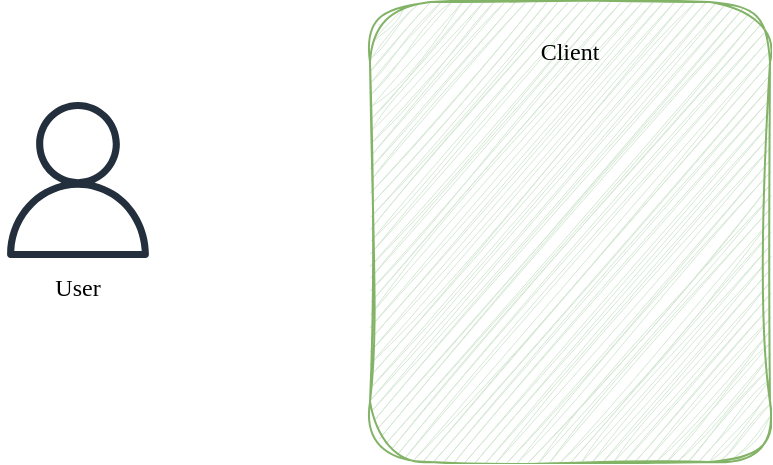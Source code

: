 <mxfile version="25.0.1" pages="2">
  <diagram id="6eKngDYxTHk4UC6httK7" name="Architecture">
    <mxGraphModel dx="1434" dy="836" grid="1" gridSize="10" guides="1" tooltips="1" connect="1" arrows="1" fold="1" page="1" pageScale="1" pageWidth="850" pageHeight="1100" math="0" shadow="0">
      <root>
        <mxCell id="0" />
        <mxCell id="1" parent="0" />
        <mxCell id="C5HV8vEDOGsRNFtpssJe-4" value="" style="group" parent="1" vertex="1" connectable="0">
          <mxGeometry x="40" y="160" width="78" height="108" as="geometry" />
        </mxCell>
        <mxCell id="C5HV8vEDOGsRNFtpssJe-1" value="" style="outlineConnect=0;fontColor=#232F3E;gradientColor=none;fillColor=#232F3D;strokeColor=none;dashed=0;verticalLabelPosition=bottom;verticalAlign=top;align=center;html=1;fontSize=12;fontStyle=0;aspect=fixed;pointerEvents=1;shape=mxgraph.aws4.user;" parent="C5HV8vEDOGsRNFtpssJe-4" vertex="1">
          <mxGeometry width="78" height="78" as="geometry" />
        </mxCell>
        <mxCell id="C5HV8vEDOGsRNFtpssJe-3" value="&lt;font face=&quot;Comic Sans MS&quot;&gt;User&lt;/font&gt;" style="text;html=1;align=center;verticalAlign=middle;whiteSpace=wrap;rounded=0;" parent="C5HV8vEDOGsRNFtpssJe-4" vertex="1">
          <mxGeometry x="9" y="78" width="60" height="30" as="geometry" />
        </mxCell>
        <mxCell id="C5HV8vEDOGsRNFtpssJe-5" value="" style="rounded=1;whiteSpace=wrap;html=1;fillColor=#d5e8d4;strokeColor=#82b366;sketch=1;curveFitting=1;jiggle=2;" parent="1" vertex="1">
          <mxGeometry x="225" y="110" width="200" height="230" as="geometry" />
        </mxCell>
        <mxCell id="C5HV8vEDOGsRNFtpssJe-10" value="Client" style="text;html=1;align=center;verticalAlign=middle;whiteSpace=wrap;rounded=0;fontFamily=Comic Sans MS;" parent="1" vertex="1">
          <mxGeometry x="295" y="120" width="60" height="30" as="geometry" />
        </mxCell>
      </root>
    </mxGraphModel>
  </diagram>
  <diagram name="Database" id="9f46799a-70d6-7492-0946-bef42562c5a5">
    <mxGraphModel dx="1195" dy="697" grid="1" gridSize="10" guides="1" tooltips="1" connect="1" arrows="1" fold="1" page="1" pageScale="1" pageWidth="1100" pageHeight="850" background="none" math="0" shadow="0">
      <root>
        <mxCell id="0" />
        <mxCell id="1" parent="0" />
        <mxCell id="YcMvxml21qRvT1racbIa-2" value="User" style="swimlane;fontStyle=0;childLayout=stackLayout;horizontal=1;startSize=30;horizontalStack=0;resizeParent=1;resizeParentMax=0;resizeLast=0;collapsible=1;marginBottom=0;whiteSpace=wrap;html=1;rounded=0;glass=0;shadow=0;swimlaneLine=1;fontFamily=Helvetica;" vertex="1" parent="1">
          <mxGeometry x="40" y="320" width="200" height="150" as="geometry" />
        </mxCell>
        <mxCell id="YcMvxml21qRvT1racbIa-12" value="Id(PK)&lt;span style=&quot;white-space: pre;&quot;&gt;&#x9;&lt;/span&gt;&lt;span style=&quot;white-space: pre;&quot;&gt;&#x9;&lt;/span&gt;&lt;span style=&quot;white-space: pre;&quot;&gt;&#x9;&lt;/span&gt;INT" style="text;strokeColor=none;fillColor=none;align=left;verticalAlign=middle;spacingLeft=4;spacingRight=4;overflow=hidden;points=[[0,0.5],[1,0.5]];portConstraint=eastwest;rotatable=0;whiteSpace=wrap;html=1;" vertex="1" parent="YcMvxml21qRvT1racbIa-2">
          <mxGeometry y="30" width="200" height="30" as="geometry" />
        </mxCell>
        <mxCell id="YcMvxml21qRvT1racbIa-4" value="Email&lt;span style=&quot;white-space: pre;&quot;&gt;&#x9;&lt;/span&gt;&lt;span style=&quot;white-space: pre;&quot;&gt;&#x9;&lt;span style=&quot;white-space: pre;&quot;&gt;&#x9;&lt;/span&gt;&lt;/span&gt;VARCHAR(50)" style="text;strokeColor=none;fillColor=none;align=left;verticalAlign=middle;spacingLeft=4;spacingRight=4;overflow=hidden;points=[[0,0.5],[1,0.5]];portConstraint=eastwest;rotatable=0;whiteSpace=wrap;html=1;" vertex="1" parent="YcMvxml21qRvT1racbIa-2">
          <mxGeometry y="60" width="200" height="30" as="geometry" />
        </mxCell>
        <mxCell id="YcMvxml21qRvT1racbIa-5" value="Password&lt;span style=&quot;white-space: pre;&quot;&gt;&#x9;&lt;/span&gt;&lt;span style=&quot;white-space: pre;&quot;&gt;&#x9;&lt;/span&gt;VARCHAR(50)" style="text;strokeColor=none;fillColor=none;align=left;verticalAlign=middle;spacingLeft=4;spacingRight=4;overflow=hidden;points=[[0,0.5],[1,0.5]];portConstraint=eastwest;rotatable=0;whiteSpace=wrap;html=1;" vertex="1" parent="YcMvxml21qRvT1racbIa-2">
          <mxGeometry y="90" width="200" height="30" as="geometry" />
        </mxCell>
        <mxCell id="YcMvxml21qRvT1racbIa-3" value="Name&lt;span style=&quot;white-space: pre;&quot;&gt;&#x9;&lt;/span&gt;&lt;span style=&quot;white-space: pre;&quot;&gt;&#x9;&lt;/span&gt;&lt;span style=&quot;white-space: pre;&quot;&gt;&#x9;&lt;/span&gt;VARCHAR(50)" style="text;strokeColor=none;fillColor=none;align=left;verticalAlign=middle;spacingLeft=4;spacingRight=4;overflow=hidden;points=[[0,0.5],[1,0.5]];portConstraint=eastwest;rotatable=0;whiteSpace=wrap;html=1;" vertex="1" parent="YcMvxml21qRvT1racbIa-2">
          <mxGeometry y="120" width="200" height="30" as="geometry" />
        </mxCell>
        <mxCell id="YcMvxml21qRvT1racbIa-7" value="Wallet" style="swimlane;fontStyle=0;childLayout=stackLayout;horizontal=1;startSize=30;horizontalStack=0;resizeParent=1;resizeParentMax=0;resizeLast=0;collapsible=1;marginBottom=0;whiteSpace=wrap;html=1;rounded=0;glass=0;shadow=0;swimlaneLine=1;fontFamily=Helvetica;" vertex="1" parent="1">
          <mxGeometry x="340" y="320" width="200" height="210" as="geometry" />
        </mxCell>
        <mxCell id="YcMvxml21qRvT1racbIa-13" value="Id(PK)&lt;span style=&quot;white-space: pre;&quot;&gt;&#x9;&lt;/span&gt;&lt;span style=&quot;white-space: pre;&quot;&gt;&#x9;&lt;/span&gt;&lt;span style=&quot;white-space: pre;&quot;&gt;&#x9;&lt;/span&gt;INT" style="text;strokeColor=none;fillColor=none;align=left;verticalAlign=middle;spacingLeft=4;spacingRight=4;overflow=hidden;points=[[0,0.5],[1,0.5]];portConstraint=eastwest;rotatable=0;whiteSpace=wrap;html=1;" vertex="1" parent="YcMvxml21qRvT1racbIa-7">
          <mxGeometry y="30" width="200" height="30" as="geometry" />
        </mxCell>
        <mxCell id="YcMvxml21qRvT1racbIa-14" value="UserId(FK)&lt;span style=&quot;white-space: pre;&quot;&gt;&#x9;&lt;/span&gt;&lt;span style=&quot;white-space: pre;&quot;&gt;&#x9;&lt;/span&gt;INT" style="text;strokeColor=none;fillColor=none;align=left;verticalAlign=middle;spacingLeft=4;spacingRight=4;overflow=hidden;points=[[0,0.5],[1,0.5]];portConstraint=eastwest;rotatable=0;whiteSpace=wrap;html=1;" vertex="1" parent="YcMvxml21qRvT1racbIa-7">
          <mxGeometry y="60" width="200" height="30" as="geometry" />
        </mxCell>
        <mxCell id="YcMvxml21qRvT1racbIa-8" value="WalletName&lt;span style=&quot;white-space: pre;&quot;&gt;&#x9;&lt;span style=&quot;white-space: pre;&quot;&gt;&#x9;&lt;/span&gt;&lt;/span&gt;VARCHAR(50)" style="text;strokeColor=none;fillColor=none;align=left;verticalAlign=middle;spacingLeft=4;spacingRight=4;overflow=hidden;points=[[0,0.5],[1,0.5]];portConstraint=eastwest;rotatable=0;whiteSpace=wrap;html=1;" vertex="1" parent="YcMvxml21qRvT1racbIa-7">
          <mxGeometry y="90" width="200" height="30" as="geometry" />
        </mxCell>
        <mxCell id="YcMvxml21qRvT1racbIa-10" value="Balance&lt;span style=&quot;white-space: pre;&quot;&gt;&#x9;&lt;/span&gt;&lt;span style=&quot;white-space: pre;&quot;&gt;&#x9;&lt;/span&gt;&lt;span style=&quot;white-space: pre;&quot;&gt;&#x9;&lt;/span&gt;FLOAT" style="text;strokeColor=none;fillColor=none;align=left;verticalAlign=middle;spacingLeft=4;spacingRight=4;overflow=hidden;points=[[0,0.5],[1,0.5]];portConstraint=eastwest;rotatable=0;whiteSpace=wrap;html=1;" vertex="1" parent="YcMvxml21qRvT1racbIa-7">
          <mxGeometry y="120" width="200" height="30" as="geometry" />
        </mxCell>
        <mxCell id="YcMvxml21qRvT1racbIa-20" value="Icon&lt;span style=&quot;white-space: pre;&quot;&gt;&#x9;&lt;/span&gt;&lt;span style=&quot;white-space: pre;&quot;&gt;&#x9;&lt;/span&gt;&lt;span style=&quot;white-space: pre;&quot;&gt;&#x9;&lt;/span&gt;&lt;span style=&quot;white-space: pre;&quot;&gt;&#x9;&lt;/span&gt;VARCHAR(50)" style="text;strokeColor=none;fillColor=none;align=left;verticalAlign=middle;spacingLeft=4;spacingRight=4;overflow=hidden;points=[[0,0.5],[1,0.5]];portConstraint=eastwest;rotatable=0;whiteSpace=wrap;html=1;" vertex="1" parent="YcMvxml21qRvT1racbIa-7">
          <mxGeometry y="150" width="200" height="30" as="geometry" />
        </mxCell>
        <mxCell id="YcMvxml21qRvT1racbIa-51" value="Type&lt;span style=&quot;white-space: pre;&quot;&gt;&#x9;&lt;/span&gt;&lt;span style=&quot;white-space: pre;&quot;&gt;&#x9;&lt;span style=&quot;white-space: pre;&quot;&gt;&#x9;&lt;/span&gt;&lt;/span&gt;VARCHAR(20)" style="text;strokeColor=none;fillColor=none;align=left;verticalAlign=middle;spacingLeft=4;spacingRight=4;overflow=hidden;points=[[0,0.5],[1,0.5]];portConstraint=eastwest;rotatable=0;whiteSpace=wrap;html=1;" vertex="1" parent="YcMvxml21qRvT1racbIa-7">
          <mxGeometry y="180" width="200" height="30" as="geometry" />
        </mxCell>
        <mxCell id="YcMvxml21qRvT1racbIa-15" style="edgeStyle=orthogonalEdgeStyle;rounded=0;orthogonalLoop=1;jettySize=auto;html=1;entryX=0;entryY=0.5;entryDx=0;entryDy=0;" edge="1" parent="1" source="YcMvxml21qRvT1racbIa-12" target="YcMvxml21qRvT1racbIa-14">
          <mxGeometry relative="1" as="geometry" />
        </mxCell>
        <mxCell id="YcMvxml21qRvT1racbIa-17" value="1" style="edgeLabel;html=1;align=center;verticalAlign=middle;resizable=0;points=[];" vertex="1" connectable="0" parent="YcMvxml21qRvT1racbIa-15">
          <mxGeometry x="-0.844" y="1" relative="1" as="geometry">
            <mxPoint as="offset" />
          </mxGeometry>
        </mxCell>
        <mxCell id="YcMvxml21qRvT1racbIa-18" value="N" style="edgeLabel;html=1;align=center;verticalAlign=middle;resizable=0;points=[];" vertex="1" connectable="0" parent="YcMvxml21qRvT1racbIa-15">
          <mxGeometry x="0.585" y="1" relative="1" as="geometry">
            <mxPoint x="7" as="offset" />
          </mxGeometry>
        </mxCell>
        <mxCell id="YcMvxml21qRvT1racbIa-21" value="Transaction" style="swimlane;fontStyle=0;childLayout=stackLayout;horizontal=1;startSize=30;horizontalStack=0;resizeParent=1;resizeParentMax=0;resizeLast=0;collapsible=1;marginBottom=0;whiteSpace=wrap;html=1;rounded=0;glass=0;shadow=0;swimlaneLine=1;fontFamily=Helvetica;" vertex="1" parent="1">
          <mxGeometry x="620" y="320" width="200" height="210" as="geometry" />
        </mxCell>
        <mxCell id="YcMvxml21qRvT1racbIa-22" value="Id(PK)&lt;span style=&quot;white-space: pre;&quot;&gt;&#x9;&lt;/span&gt;&lt;span style=&quot;white-space: pre;&quot;&gt;&#x9;&lt;/span&gt;&lt;span style=&quot;white-space: pre;&quot;&gt;&#x9;&lt;/span&gt;INT" style="text;strokeColor=none;fillColor=none;align=left;verticalAlign=middle;spacingLeft=4;spacingRight=4;overflow=hidden;points=[[0,0.5],[1,0.5]];portConstraint=eastwest;rotatable=0;whiteSpace=wrap;html=1;" vertex="1" parent="YcMvxml21qRvT1racbIa-21">
          <mxGeometry y="30" width="200" height="30" as="geometry" />
        </mxCell>
        <mxCell id="YcMvxml21qRvT1racbIa-23" value="WalletId(FK)&lt;span style=&quot;white-space: pre;&quot;&gt;&#x9;&lt;/span&gt;&lt;span style=&quot;white-space: pre;&quot;&gt;&#x9;&lt;/span&gt;INT" style="text;strokeColor=none;fillColor=none;align=left;verticalAlign=middle;spacingLeft=4;spacingRight=4;overflow=hidden;points=[[0,0.5],[1,0.5]];portConstraint=eastwest;rotatable=0;whiteSpace=wrap;html=1;" vertex="1" parent="YcMvxml21qRvT1racbIa-21">
          <mxGeometry y="60" width="200" height="30" as="geometry" />
        </mxCell>
        <mxCell id="YcMvxml21qRvT1racbIa-25" value="Amount&lt;span style=&quot;white-space: pre;&quot;&gt;&#x9;&lt;/span&gt;&lt;span style=&quot;white-space: pre;&quot;&gt;&#x9;&lt;/span&gt;&lt;span style=&quot;white-space: pre;&quot;&gt;&#x9;&lt;/span&gt;FLOAT" style="text;strokeColor=none;fillColor=none;align=left;verticalAlign=middle;spacingLeft=4;spacingRight=4;overflow=hidden;points=[[0,0.5],[1,0.5]];portConstraint=eastwest;rotatable=0;whiteSpace=wrap;html=1;" vertex="1" parent="YcMvxml21qRvT1racbIa-21">
          <mxGeometry y="90" width="200" height="30" as="geometry" />
        </mxCell>
        <mxCell id="YcMvxml21qRvT1racbIa-28" value="CategoryId(FK)&lt;span style=&quot;white-space: pre;&quot;&gt;&#x9;&lt;/span&gt;INT" style="text;strokeColor=none;fillColor=none;align=left;verticalAlign=middle;spacingLeft=4;spacingRight=4;overflow=hidden;points=[[0,0.5],[1,0.5]];portConstraint=eastwest;rotatable=0;whiteSpace=wrap;html=1;" vertex="1" parent="YcMvxml21qRvT1racbIa-21">
          <mxGeometry y="120" width="200" height="30" as="geometry" />
        </mxCell>
        <mxCell id="YcMvxml21qRvT1racbIa-24" value="Date&lt;span style=&quot;white-space: pre;&quot;&gt;&#x9;&lt;/span&gt;&lt;span style=&quot;white-space: pre;&quot;&gt;&#x9;&lt;/span&gt;&lt;span style=&quot;white-space: pre;&quot;&gt;&#x9;&lt;/span&gt;DATETIME" style="text;strokeColor=none;fillColor=none;align=left;verticalAlign=middle;spacingLeft=4;spacingRight=4;overflow=hidden;points=[[0,0.5],[1,0.5]];portConstraint=eastwest;rotatable=0;whiteSpace=wrap;html=1;" vertex="1" parent="YcMvxml21qRvT1racbIa-21">
          <mxGeometry y="150" width="200" height="30" as="geometry" />
        </mxCell>
        <mxCell id="YcMvxml21qRvT1racbIa-26" value="Note&lt;span style=&quot;white-space: pre;&quot;&gt;&#x9;&lt;/span&gt;&lt;span style=&quot;white-space: pre;&quot;&gt;&#x9;&lt;/span&gt;&lt;span style=&quot;white-space: pre;&quot;&gt;&#x9;&lt;/span&gt;TEXT" style="text;strokeColor=none;fillColor=none;align=left;verticalAlign=middle;spacingLeft=4;spacingRight=4;overflow=hidden;points=[[0,0.5],[1,0.5]];portConstraint=eastwest;rotatable=0;whiteSpace=wrap;html=1;" vertex="1" parent="YcMvxml21qRvT1racbIa-21">
          <mxGeometry y="180" width="200" height="30" as="geometry" />
        </mxCell>
        <mxCell id="YcMvxml21qRvT1racbIa-27" style="edgeStyle=orthogonalEdgeStyle;rounded=0;orthogonalLoop=1;jettySize=auto;html=1;entryX=0;entryY=0.5;entryDx=0;entryDy=0;" edge="1" parent="1" source="YcMvxml21qRvT1racbIa-13" target="YcMvxml21qRvT1racbIa-23">
          <mxGeometry relative="1" as="geometry" />
        </mxCell>
        <mxCell id="YcMvxml21qRvT1racbIa-39" value="1" style="edgeLabel;html=1;align=center;verticalAlign=middle;resizable=0;points=[];" vertex="1" connectable="0" parent="YcMvxml21qRvT1racbIa-27">
          <mxGeometry x="-0.775" y="-2" relative="1" as="geometry">
            <mxPoint as="offset" />
          </mxGeometry>
        </mxCell>
        <mxCell id="YcMvxml21qRvT1racbIa-40" value="N" style="edgeLabel;html=1;align=center;verticalAlign=middle;resizable=0;points=[];" vertex="1" connectable="0" parent="YcMvxml21qRvT1racbIa-27">
          <mxGeometry x="0.661" relative="1" as="geometry">
            <mxPoint as="offset" />
          </mxGeometry>
        </mxCell>
        <mxCell id="YcMvxml21qRvT1racbIa-29" value="Category" style="swimlane;fontStyle=0;childLayout=stackLayout;horizontal=1;startSize=30;horizontalStack=0;resizeParent=1;resizeParentMax=0;resizeLast=0;collapsible=1;marginBottom=0;whiteSpace=wrap;html=1;rounded=0;glass=0;shadow=0;swimlaneLine=1;fontFamily=Helvetica;" vertex="1" parent="1">
          <mxGeometry x="340" y="560" width="200" height="120" as="geometry" />
        </mxCell>
        <mxCell id="YcMvxml21qRvT1racbIa-30" value="Id(PK)&lt;span style=&quot;white-space: pre;&quot;&gt;&#x9;&lt;/span&gt;&lt;span style=&quot;white-space: pre;&quot;&gt;&#x9;&lt;/span&gt;&lt;span style=&quot;white-space: pre;&quot;&gt;&#x9;&lt;/span&gt;INT" style="text;strokeColor=none;fillColor=none;align=left;verticalAlign=middle;spacingLeft=4;spacingRight=4;overflow=hidden;points=[[0,0.5],[1,0.5]];portConstraint=eastwest;rotatable=0;whiteSpace=wrap;html=1;" vertex="1" parent="YcMvxml21qRvT1racbIa-29">
          <mxGeometry y="30" width="200" height="30" as="geometry" />
        </mxCell>
        <mxCell id="YcMvxml21qRvT1racbIa-31" value="UserId(FK)&lt;span style=&quot;white-space: pre;&quot;&gt;&#x9;&lt;/span&gt;&lt;span style=&quot;white-space: pre;&quot;&gt;&#x9;&lt;/span&gt;INT" style="text;strokeColor=none;fillColor=none;align=left;verticalAlign=middle;spacingLeft=4;spacingRight=4;overflow=hidden;points=[[0,0.5],[1,0.5]];portConstraint=eastwest;rotatable=0;whiteSpace=wrap;html=1;" vertex="1" parent="YcMvxml21qRvT1racbIa-29">
          <mxGeometry y="60" width="200" height="30" as="geometry" />
        </mxCell>
        <mxCell id="YcMvxml21qRvT1racbIa-36" value="Type&lt;span style=&quot;white-space: pre;&quot;&gt;&#x9;&lt;/span&gt;&lt;span style=&quot;white-space: pre;&quot;&gt;&#x9;&lt;/span&gt;&lt;span style=&quot;white-space: pre;&quot;&gt;&#x9;&lt;/span&gt;VARCHAR(10)" style="text;strokeColor=none;fillColor=none;align=left;verticalAlign=middle;spacingLeft=4;spacingRight=4;overflow=hidden;points=[[0,0.5],[1,0.5]];portConstraint=eastwest;rotatable=0;whiteSpace=wrap;html=1;" vertex="1" parent="YcMvxml21qRvT1racbIa-29">
          <mxGeometry y="90" width="200" height="30" as="geometry" />
        </mxCell>
        <mxCell id="YcMvxml21qRvT1racbIa-37" style="edgeStyle=orthogonalEdgeStyle;rounded=0;orthogonalLoop=1;jettySize=auto;html=1;exitX=1;exitY=0.847;exitDx=0;exitDy=0;exitPerimeter=0;entryX=0;entryY=0.5;entryDx=0;entryDy=0;" edge="1" parent="1" source="YcMvxml21qRvT1racbIa-12" target="YcMvxml21qRvT1racbIa-31">
          <mxGeometry relative="1" as="geometry">
            <mxPoint x="340" y="605" as="targetPoint" />
            <Array as="points">
              <mxPoint x="280" y="375" />
              <mxPoint x="280" y="635" />
            </Array>
          </mxGeometry>
        </mxCell>
        <mxCell id="YcMvxml21qRvT1racbIa-42" value="N" style="edgeLabel;html=1;align=center;verticalAlign=middle;resizable=0;points=[];" vertex="1" connectable="0" parent="YcMvxml21qRvT1racbIa-37">
          <mxGeometry x="-0.923" y="1" relative="1" as="geometry">
            <mxPoint as="offset" />
          </mxGeometry>
        </mxCell>
        <mxCell id="YcMvxml21qRvT1racbIa-43" value="N" style="edgeLabel;html=1;align=center;verticalAlign=middle;resizable=0;points=[];" vertex="1" connectable="0" parent="YcMvxml21qRvT1racbIa-37">
          <mxGeometry x="0.785" y="2" relative="1" as="geometry">
            <mxPoint as="offset" />
          </mxGeometry>
        </mxCell>
        <mxCell id="YcMvxml21qRvT1racbIa-38" style="edgeStyle=orthogonalEdgeStyle;rounded=0;orthogonalLoop=1;jettySize=auto;html=1;exitX=1;exitY=0.5;exitDx=0;exitDy=0;entryX=0;entryY=0.5;entryDx=0;entryDy=0;" edge="1" parent="1" source="YcMvxml21qRvT1racbIa-30" target="YcMvxml21qRvT1racbIa-28">
          <mxGeometry relative="1" as="geometry" />
        </mxCell>
        <mxCell id="YcMvxml21qRvT1racbIa-44" value="1" style="edgeLabel;html=1;align=center;verticalAlign=middle;resizable=0;points=[];" vertex="1" connectable="0" parent="YcMvxml21qRvT1racbIa-38">
          <mxGeometry x="-0.826" y="1" relative="1" as="geometry">
            <mxPoint as="offset" />
          </mxGeometry>
        </mxCell>
        <mxCell id="YcMvxml21qRvT1racbIa-45" value="N" style="edgeLabel;html=1;align=center;verticalAlign=middle;resizable=0;points=[];" vertex="1" connectable="0" parent="YcMvxml21qRvT1racbIa-38">
          <mxGeometry x="0.826" relative="1" as="geometry">
            <mxPoint as="offset" />
          </mxGeometry>
        </mxCell>
        <mxCell id="YcMvxml21qRvT1racbIa-52" value="&lt;font face=&quot;Comic Sans MS&quot;&gt;&lt;b&gt;Note&lt;br&gt;&lt;/b&gt;&lt;/font&gt;&lt;div&gt;&lt;span style=&quot;background-color: initial;&quot;&gt;&lt;font face=&quot;Comic Sans MS&quot;&gt;Wallet.Type&amp;nbsp;&lt;/font&gt;&lt;/span&gt;&lt;font face=&quot;Comic Sans MS&quot;&gt;= Basic || Investment&lt;/font&gt;&lt;br&gt;&lt;/div&gt;&lt;div&gt;&lt;font face=&quot;Comic Sans MS&quot;&gt;Category.Type = Income || Expense&lt;/font&gt;&lt;/div&gt;" style="rounded=1;whiteSpace=wrap;html=1;strokeWidth=2;fillWeight=4;hachureGap=8;hachureAngle=45;fillColor=#fff2cc;sketch=1;curveFitting=1;jiggle=2;strokeColor=#d6b656;verticalAlign=top;" vertex="1" parent="1">
          <mxGeometry x="20" y="140" width="220" height="60" as="geometry" />
        </mxCell>
        <mxCell id="YcMvxml21qRvT1racbIa-53" value="Budget" style="swimlane;fontStyle=0;childLayout=stackLayout;horizontal=1;startSize=30;horizontalStack=0;resizeParent=1;resizeParentMax=0;resizeLast=0;collapsible=1;marginBottom=0;whiteSpace=wrap;html=1;rounded=0;glass=0;shadow=0;swimlaneLine=1;fontFamily=Helvetica;" vertex="1" parent="1">
          <mxGeometry x="340" y="140" width="200" height="150" as="geometry" />
        </mxCell>
        <mxCell id="YcMvxml21qRvT1racbIa-54" value="Id(PK)&lt;span style=&quot;white-space: pre;&quot;&gt;&#x9;&lt;/span&gt;&lt;span style=&quot;white-space: pre;&quot;&gt;&#x9;&lt;/span&gt;&lt;span style=&quot;white-space: pre;&quot;&gt;&#x9;&lt;/span&gt;INT" style="text;strokeColor=none;fillColor=none;align=left;verticalAlign=middle;spacingLeft=4;spacingRight=4;overflow=hidden;points=[[0,0.5],[1,0.5]];portConstraint=eastwest;rotatable=0;whiteSpace=wrap;html=1;" vertex="1" parent="YcMvxml21qRvT1racbIa-53">
          <mxGeometry y="30" width="200" height="30" as="geometry" />
        </mxCell>
        <mxCell id="YcMvxml21qRvT1racbIa-55" value="UserId(FK)&lt;span style=&quot;white-space: pre;&quot;&gt;&#x9;&lt;/span&gt;&lt;span style=&quot;white-space: pre;&quot;&gt;&#x9;&lt;/span&gt;INT" style="text;strokeColor=none;fillColor=none;align=left;verticalAlign=middle;spacingLeft=4;spacingRight=4;overflow=hidden;points=[[0,0.5],[1,0.5]];portConstraint=eastwest;rotatable=0;whiteSpace=wrap;html=1;" vertex="1" parent="YcMvxml21qRvT1racbIa-53">
          <mxGeometry y="60" width="200" height="30" as="geometry" />
        </mxCell>
        <mxCell id="YcMvxml21qRvT1racbIa-56" value="Name&lt;span style=&quot;white-space: pre;&quot;&gt;&#x9;&lt;/span&gt;&lt;span style=&quot;white-space: pre;&quot;&gt;&#x9;&lt;/span&gt;&lt;span style=&quot;white-space: pre;&quot;&gt;&#x9;&lt;/span&gt;VARCHAR(10)" style="text;strokeColor=none;fillColor=none;align=left;verticalAlign=middle;spacingLeft=4;spacingRight=4;overflow=hidden;points=[[0,0.5],[1,0.5]];portConstraint=eastwest;rotatable=0;whiteSpace=wrap;html=1;" vertex="1" parent="YcMvxml21qRvT1racbIa-53">
          <mxGeometry y="90" width="200" height="30" as="geometry" />
        </mxCell>
        <mxCell id="YcMvxml21qRvT1racbIa-57" value="Total&lt;span style=&quot;white-space: pre;&quot;&gt;&#x9;&lt;/span&gt;&lt;span style=&quot;white-space: pre;&quot;&gt;&#x9;&lt;/span&gt;&lt;span style=&quot;white-space: pre;&quot;&gt;&#x9;&lt;/span&gt;FLOAT" style="text;strokeColor=none;fillColor=none;align=left;verticalAlign=middle;spacingLeft=4;spacingRight=4;overflow=hidden;points=[[0,0.5],[1,0.5]];portConstraint=eastwest;rotatable=0;whiteSpace=wrap;html=1;" vertex="1" parent="YcMvxml21qRvT1racbIa-53">
          <mxGeometry y="120" width="200" height="30" as="geometry" />
        </mxCell>
        <mxCell id="YcMvxml21qRvT1racbIa-58" value="ListBudget" style="swimlane;fontStyle=0;childLayout=stackLayout;horizontal=1;startSize=30;horizontalStack=0;resizeParent=1;resizeParentMax=0;resizeLast=0;collapsible=1;marginBottom=0;whiteSpace=wrap;html=1;rounded=0;glass=0;shadow=0;swimlaneLine=1;fontFamily=Helvetica;" vertex="1" parent="1">
          <mxGeometry x="620" y="140" width="200" height="150" as="geometry" />
        </mxCell>
        <mxCell id="YcMvxml21qRvT1racbIa-59" value="Id(PK)&lt;span style=&quot;white-space: pre;&quot;&gt;&#x9;&lt;/span&gt;&lt;span style=&quot;white-space: pre;&quot;&gt;&#x9;&lt;/span&gt;&lt;span style=&quot;white-space: pre;&quot;&gt;&#x9;&lt;/span&gt;INT" style="text;strokeColor=none;fillColor=none;align=left;verticalAlign=middle;spacingLeft=4;spacingRight=4;overflow=hidden;points=[[0,0.5],[1,0.5]];portConstraint=eastwest;rotatable=0;whiteSpace=wrap;html=1;" vertex="1" parent="YcMvxml21qRvT1racbIa-58">
          <mxGeometry y="30" width="200" height="30" as="geometry" />
        </mxCell>
        <mxCell id="YcMvxml21qRvT1racbIa-60" value="BudgetId(FK)&lt;span style=&quot;white-space: pre;&quot;&gt;&#x9;&lt;/span&gt;&lt;span style=&quot;white-space: pre;&quot;&gt;&#x9;&lt;/span&gt;INT" style="text;strokeColor=none;fillColor=none;align=left;verticalAlign=middle;spacingLeft=4;spacingRight=4;overflow=hidden;points=[[0,0.5],[1,0.5]];portConstraint=eastwest;rotatable=0;whiteSpace=wrap;html=1;" vertex="1" parent="YcMvxml21qRvT1racbIa-58">
          <mxGeometry y="60" width="200" height="30" as="geometry" />
        </mxCell>
        <mxCell id="YcMvxml21qRvT1racbIa-61" value="Name&lt;span style=&quot;white-space: pre;&quot;&gt;&#x9;&lt;/span&gt;&lt;span style=&quot;white-space: pre;&quot;&gt;&#x9;&lt;/span&gt;&lt;span style=&quot;white-space: pre;&quot;&gt;&#x9;&lt;/span&gt;VARCHAR(10)" style="text;strokeColor=none;fillColor=none;align=left;verticalAlign=middle;spacingLeft=4;spacingRight=4;overflow=hidden;points=[[0,0.5],[1,0.5]];portConstraint=eastwest;rotatable=0;whiteSpace=wrap;html=1;" vertex="1" parent="YcMvxml21qRvT1racbIa-58">
          <mxGeometry y="90" width="200" height="30" as="geometry" />
        </mxCell>
        <mxCell id="YcMvxml21qRvT1racbIa-62" value="Total&lt;span style=&quot;white-space: pre;&quot;&gt;&#x9;&lt;/span&gt;&lt;span style=&quot;white-space: pre;&quot;&gt;&#x9;&lt;/span&gt;&lt;span style=&quot;white-space: pre;&quot;&gt;&#x9;&lt;/span&gt;FLOAT" style="text;strokeColor=none;fillColor=none;align=left;verticalAlign=middle;spacingLeft=4;spacingRight=4;overflow=hidden;points=[[0,0.5],[1,0.5]];portConstraint=eastwest;rotatable=0;whiteSpace=wrap;html=1;" vertex="1" parent="YcMvxml21qRvT1racbIa-58">
          <mxGeometry y="120" width="200" height="30" as="geometry" />
        </mxCell>
        <mxCell id="YcMvxml21qRvT1racbIa-63" style="edgeStyle=orthogonalEdgeStyle;rounded=0;orthogonalLoop=1;jettySize=auto;html=1;entryX=0;entryY=0.5;entryDx=0;entryDy=0;" edge="1" parent="1" source="YcMvxml21qRvT1racbIa-54" target="YcMvxml21qRvT1racbIa-60">
          <mxGeometry relative="1" as="geometry" />
        </mxCell>
        <mxCell id="YcMvxml21qRvT1racbIa-64" value="N" style="edgeLabel;html=1;align=center;verticalAlign=middle;resizable=0;points=[];" vertex="1" connectable="0" parent="YcMvxml21qRvT1racbIa-63">
          <mxGeometry x="0.661" y="1" relative="1" as="geometry">
            <mxPoint as="offset" />
          </mxGeometry>
        </mxCell>
        <mxCell id="YcMvxml21qRvT1racbIa-65" value="1" style="edgeLabel;html=1;align=center;verticalAlign=middle;resizable=0;points=[];" vertex="1" connectable="0" parent="YcMvxml21qRvT1racbIa-63">
          <mxGeometry x="-0.662" relative="1" as="geometry">
            <mxPoint as="offset" />
          </mxGeometry>
        </mxCell>
        <mxCell id="YcMvxml21qRvT1racbIa-66" style="edgeStyle=orthogonalEdgeStyle;rounded=0;orthogonalLoop=1;jettySize=auto;html=1;exitX=1.005;exitY=0.202;exitDx=0;exitDy=0;entryX=0;entryY=0.5;entryDx=0;entryDy=0;exitPerimeter=0;" edge="1" parent="1" source="YcMvxml21qRvT1racbIa-12" target="YcMvxml21qRvT1racbIa-55">
          <mxGeometry relative="1" as="geometry" />
        </mxCell>
        <mxCell id="YcMvxml21qRvT1racbIa-67" value="1" style="edgeLabel;html=1;align=center;verticalAlign=middle;resizable=0;points=[];" vertex="1" connectable="0" parent="YcMvxml21qRvT1racbIa-66">
          <mxGeometry x="-0.762" y="1" relative="1" as="geometry">
            <mxPoint as="offset" />
          </mxGeometry>
        </mxCell>
        <mxCell id="YcMvxml21qRvT1racbIa-68" value="N" style="edgeLabel;html=1;align=center;verticalAlign=middle;resizable=0;points=[];" vertex="1" connectable="0" parent="YcMvxml21qRvT1racbIa-66">
          <mxGeometry x="0.751" y="2" relative="1" as="geometry">
            <mxPoint as="offset" />
          </mxGeometry>
        </mxCell>
      </root>
    </mxGraphModel>
  </diagram>
</mxfile>
